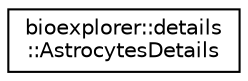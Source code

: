 digraph "Graphical Class Hierarchy"
{
 // LATEX_PDF_SIZE
  edge [fontname="Helvetica",fontsize="10",labelfontname="Helvetica",labelfontsize="10"];
  node [fontname="Helvetica",fontsize="10",shape=record];
  rankdir="LR";
  Node0 [label="bioexplorer::details\l::AstrocytesDetails",height=0.2,width=0.4,color="black", fillcolor="white", style="filled",URL="$df/d08/structbioexplorer_1_1details_1_1AstrocytesDetails.html",tooltip=" "];
}
